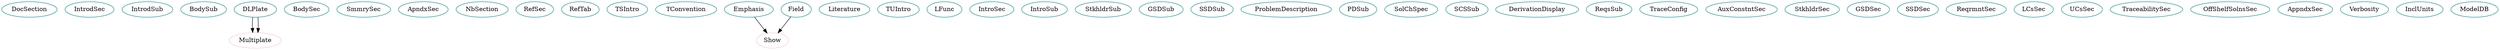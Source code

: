 digraph docLang{
DocSection	[shape=oval, color=turquoise4, label="DocSection"];
IntrodSec	[shape=oval, color=turquoise4, label="IntrodSec"];
IntrodSub	[shape=oval, color=turquoise4, label="IntrodSub"];
BodySub	[shape=oval, color=turquoise4, label="BodySub"];
DLPlate	[shape=oval, color=turquoise4, label="DLPlate"];
BodySec	[shape=oval, color=turquoise4, label="BodySec"];
SmmrySec	[shape=oval, color=turquoise4, label="SmmrySec"];
ApndxSec	[shape=oval, color=turquoise4, label="ApndxSec"];
NbSection	[shape=oval, color=turquoise4, label="NbSection"];
DocSection	[shape=oval, color=turquoise4, label="DocSection"];
RefSec	[shape=oval, color=turquoise4, label="RefSec"];
RefTab	[shape=oval, color=turquoise4, label="RefTab"];
TSIntro	[shape=oval, color=turquoise4, label="TSIntro"];
TConvention	[shape=oval, color=turquoise4, label="TConvention"];
Emphasis	[shape=oval, color=turquoise4, label="Emphasis"];
Literature	[shape=oval, color=turquoise4, label="Literature"];
TUIntro	[shape=oval, color=turquoise4, label="TUIntro"];
LFunc	[shape=oval, color=turquoise4, label="LFunc"];
IntroSec	[shape=oval, color=turquoise4, label="IntroSec"];
IntroSub	[shape=oval, color=turquoise4, label="IntroSub"];
StkhldrSub	[shape=oval, color=turquoise4, label="StkhldrSub"];
GSDSub	[shape=oval, color=turquoise4, label="GSDSub"];
SSDSub	[shape=oval, color=turquoise4, label="SSDSub"];
ProblemDescription	[shape=oval, color=turquoise4, label="ProblemDescription"];
PDSub	[shape=oval, color=turquoise4, label="PDSub"];
SolChSpec	[shape=oval, color=turquoise4, label="SolChSpec"];
SCSSub	[shape=oval, color=turquoise4, label="SCSSub"];
DerivationDisplay	[shape=oval, color=turquoise4, label="DerivationDisplay"];
ReqsSub	[shape=oval, color=turquoise4, label="ReqsSub"];
TraceConfig	[shape=oval, color=turquoise4, label="TraceConfig"];
AuxConstntSec	[shape=oval, color=turquoise4, label="AuxConstntSec"];
DLPlate	[shape=oval, color=turquoise4, label="DLPlate"];
StkhldrSec	[shape=oval, color=turquoise4, label="StkhldrSec"];
GSDSec	[shape=oval, color=turquoise4, label="GSDSec"];
SSDSec	[shape=oval, color=turquoise4, label="SSDSec"];
ReqrmntSec	[shape=oval, color=turquoise4, label="ReqrmntSec"];
LCsSec	[shape=oval, color=turquoise4, label="LCsSec"];
UCsSec	[shape=oval, color=turquoise4, label="UCsSec"];
TraceabilitySec	[shape=oval, color=turquoise4, label="TraceabilitySec"];
OffShelfSolnsSec	[shape=oval, color=turquoise4, label="OffShelfSolnsSec"];
AppndxSec	[shape=oval, color=turquoise4, label="AppndxSec"];
Field	[shape=oval, color=turquoise4, label="Field"];
Verbosity	[shape=oval, color=turquoise4, label="Verbosity"];
InclUnits	[shape=oval, color=turquoise4, label="InclUnits"];
ModelDB	[shape=oval, color=turquoise4, label="ModelDB"];
DocSection	[shape=oval, color=turquoise4, label="DocSection"];
SSDSub	[shape=oval, color=turquoise4, label="SSDSub"];
ProblemDescription	[shape=oval, color=turquoise4, label="ProblemDescription"];
PDSub	[shape=oval, color=turquoise4, label="PDSub"];
SolChSpec	[shape=oval, color=turquoise4, label="SolChSpec"];
SCSSub	[shape=oval, color=turquoise4, label="SCSSub"];
ReqsSub	[shape=oval, color=turquoise4, label="ReqsSub"];
SSDSec	[shape=oval, color=turquoise4, label="SSDSec"];
ReqrmntSec	[shape=oval, color=turquoise4, label="ReqrmntSec"];
Multiplate	[shape=oval, color=pink, label="Multiplate"];
Show	[shape=oval, color=pink, label="Show"];
Multiplate	[shape=oval, color=pink, label="Multiplate"];
Show	[shape=oval, color=pink, label="Show"];
DLPlate -> Multiplate;
Emphasis -> Show;
DLPlate -> Multiplate;
Field -> Show;
}

